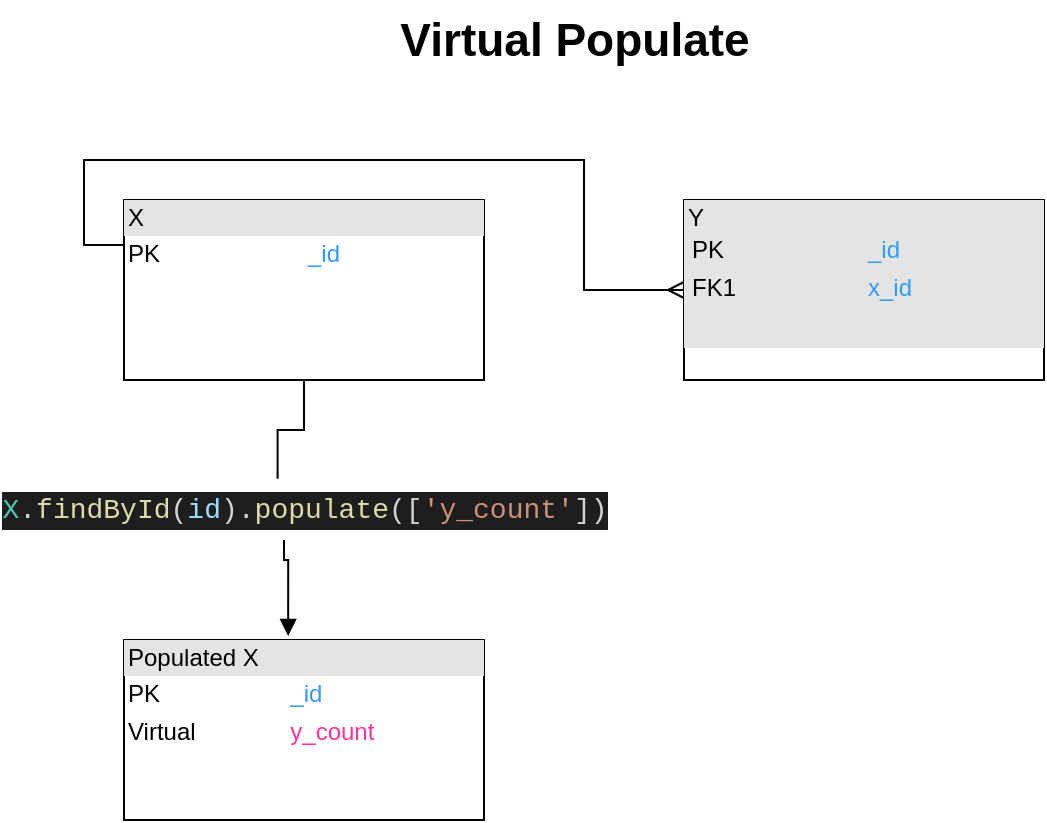 <mxfile version="20.2.3" type="github">
  <diagram id="l3yaukHai6XoBSTXBMLs" name="Page-1">
    <mxGraphModel dx="1422" dy="794" grid="1" gridSize="10" guides="1" tooltips="1" connect="1" arrows="1" fold="1" page="1" pageScale="1" pageWidth="850" pageHeight="1100" math="0" shadow="0">
      <root>
        <mxCell id="0" />
        <mxCell id="1" parent="0" />
        <mxCell id="yHPXtz2bew053-zXA0xH-8" style="edgeStyle=orthogonalEdgeStyle;rounded=0;orthogonalLoop=1;jettySize=auto;html=1;exitX=0;exitY=0.25;exitDx=0;exitDy=0;entryX=0;entryY=0.5;entryDx=0;entryDy=0;endArrow=ERmany;endFill=0;" edge="1" parent="1" source="yHPXtz2bew053-zXA0xH-5" target="yHPXtz2bew053-zXA0xH-6">
          <mxGeometry relative="1" as="geometry" />
        </mxCell>
        <mxCell id="yHPXtz2bew053-zXA0xH-9" style="edgeStyle=orthogonalEdgeStyle;rounded=0;orthogonalLoop=1;jettySize=auto;html=1;entryX=0.456;entryY=-0.022;entryDx=0;entryDy=0;entryPerimeter=0;endArrow=block;endFill=1;startArrow=none;" edge="1" parent="1" source="yHPXtz2bew053-zXA0xH-11" target="yHPXtz2bew053-zXA0xH-7">
          <mxGeometry relative="1" as="geometry">
            <Array as="points">
              <mxPoint x="280" y="410" />
              <mxPoint x="282" y="410" />
            </Array>
          </mxGeometry>
        </mxCell>
        <mxCell id="yHPXtz2bew053-zXA0xH-5" value="&lt;div style=&quot;box-sizing:border-box;width:100%;background:#e4e4e4;padding:2px;&quot;&gt;X&lt;/div&gt;&lt;table style=&quot;width:100%;font-size:1em;&quot; cellpadding=&quot;2&quot; cellspacing=&quot;0&quot;&gt;&lt;tbody&gt;&lt;tr&gt;&lt;td&gt;PK&lt;/td&gt;&lt;td&gt;&lt;font color=&quot;#3399ff&quot;&gt;_id&lt;/font&gt;&lt;/td&gt;&lt;/tr&gt;&lt;tr&gt;&lt;td&gt;&lt;br&gt;&lt;/td&gt;&lt;td&gt;&lt;/td&gt;&lt;/tr&gt;&lt;/tbody&gt;&lt;/table&gt;" style="verticalAlign=top;align=left;overflow=fill;html=1;" vertex="1" parent="1">
          <mxGeometry x="200" y="230" width="180" height="90" as="geometry" />
        </mxCell>
        <mxCell id="yHPXtz2bew053-zXA0xH-6" value="&lt;div style=&quot;box-sizing:border-box;width:100%;background:#e4e4e4;padding:2px;&quot;&gt;Y&lt;table style=&quot;background-color: initial; font-size: 1em; width: 100%;&quot; cellpadding=&quot;2&quot; cellspacing=&quot;0&quot;&gt;&lt;tbody&gt;&lt;tr&gt;&lt;td&gt;PK&lt;/td&gt;&lt;td&gt;&lt;font color=&quot;#3399ff&quot;&gt;_id&lt;/font&gt;&lt;/td&gt;&lt;/tr&gt;&lt;tr&gt;&lt;td&gt;FK1&lt;/td&gt;&lt;td&gt;&lt;font color=&quot;#3399ff&quot;&gt;x_id&lt;/font&gt;&lt;/td&gt;&lt;/tr&gt;&lt;tr&gt;&lt;td&gt;&lt;/td&gt;&lt;td&gt;&lt;br&gt;&lt;/td&gt;&lt;/tr&gt;&lt;/tbody&gt;&lt;/table&gt;&lt;/div&gt;" style="verticalAlign=top;align=left;overflow=fill;html=1;" vertex="1" parent="1">
          <mxGeometry x="480" y="230" width="180" height="90" as="geometry" />
        </mxCell>
        <mxCell id="yHPXtz2bew053-zXA0xH-7" value="&lt;div style=&quot;box-sizing:border-box;width:100%;background:#e4e4e4;padding:2px;&quot;&gt;Populated X&lt;/div&gt;&lt;table style=&quot;width:100%;font-size:1em;&quot; cellpadding=&quot;2&quot; cellspacing=&quot;0&quot;&gt;&lt;tbody&gt;&lt;tr&gt;&lt;td&gt;PK&lt;/td&gt;&lt;td&gt;&lt;font color=&quot;#3399ff&quot;&gt;_id&lt;/font&gt;&lt;/td&gt;&lt;/tr&gt;&lt;tr&gt;&lt;td&gt;Virtual&lt;/td&gt;&lt;td&gt;&lt;font color=&quot;#ff3399&quot;&gt;y_count&lt;/font&gt;&lt;/td&gt;&lt;/tr&gt;&lt;/tbody&gt;&lt;/table&gt;" style="verticalAlign=top;align=left;overflow=fill;html=1;" vertex="1" parent="1">
          <mxGeometry x="200" y="450" width="180" height="90" as="geometry" />
        </mxCell>
        <mxCell id="yHPXtz2bew053-zXA0xH-10" value="&lt;b&gt;&lt;font style=&quot;font-size: 23px;&quot;&gt;Virtual Populate&lt;/font&gt;&lt;/b&gt;" style="text;html=1;align=center;verticalAlign=middle;resizable=0;points=[];autosize=1;strokeColor=none;fillColor=none;" vertex="1" parent="1">
          <mxGeometry x="325" y="130" width="200" height="40" as="geometry" />
        </mxCell>
        <mxCell id="yHPXtz2bew053-zXA0xH-11" value="&lt;div style=&quot;background-color: rgb(30, 30, 30); font-family: Consolas, &amp;quot;Courier New&amp;quot;, monospace; font-size: 14px; line-height: 19px;&quot;&gt;&lt;font color=&quot;#4ec9b0&quot;&gt;X&lt;/font&gt;&lt;span style=&quot;color: rgb(212, 212, 212);&quot;&gt;.&lt;span style=&quot;color: #dcdcaa;&quot;&gt;findById&lt;/span&gt;(&lt;span style=&quot;color: #9cdcfe;&quot;&gt;id&lt;/span&gt;).&lt;span style=&quot;color: #dcdcaa;&quot;&gt;populate&lt;/span&gt;([&lt;span style=&quot;color: #ce9178;&quot;&gt;&#39;y_count&#39;&lt;/span&gt;])&lt;/span&gt;&lt;/div&gt;" style="text;html=1;align=center;verticalAlign=middle;resizable=0;points=[];autosize=1;strokeColor=none;fillColor=none;fontSize=23;fontColor=#FF3399;" vertex="1" parent="1">
          <mxGeometry x="140" y="370" width="300" height="30" as="geometry" />
        </mxCell>
        <mxCell id="yHPXtz2bew053-zXA0xH-12" value="" style="edgeStyle=orthogonalEdgeStyle;rounded=0;orthogonalLoop=1;jettySize=auto;html=1;entryX=0.456;entryY=-0.022;entryDx=0;entryDy=0;entryPerimeter=0;endArrow=none;endFill=1;" edge="1" parent="1" source="yHPXtz2bew053-zXA0xH-5" target="yHPXtz2bew053-zXA0xH-11">
          <mxGeometry relative="1" as="geometry">
            <mxPoint x="290" y="320" as="sourcePoint" />
            <mxPoint x="417.08" y="398.02" as="targetPoint" />
          </mxGeometry>
        </mxCell>
      </root>
    </mxGraphModel>
  </diagram>
</mxfile>
